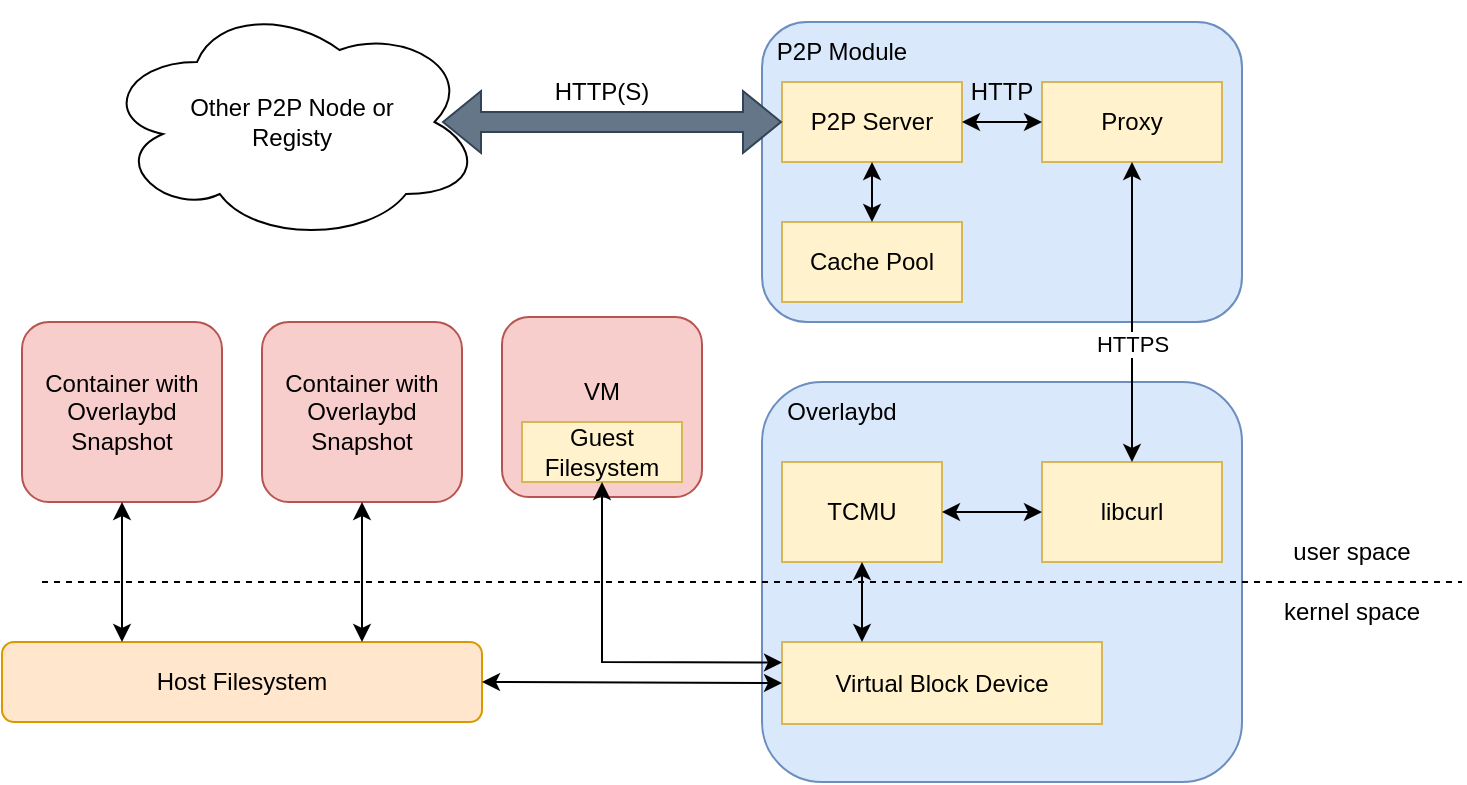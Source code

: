 <mxfile version="17.5.0" type="github">
  <diagram id="6a731a19-8d31-9384-78a2-239565b7b9f0" name="Page-1">
    <mxGraphModel dx="1209" dy="773" grid="1" gridSize="10" guides="1" tooltips="1" connect="1" arrows="1" fold="1" page="1" pageScale="1" pageWidth="1169" pageHeight="827" background="none" math="0" shadow="0">
      <root>
        <mxCell id="0" />
        <mxCell id="1" parent="0" />
        <mxCell id="Wt87dOcTD9DGX0fQIb7O-1780" value="user space" style="text;html=1;strokeColor=none;fillColor=none;align=center;verticalAlign=middle;whiteSpace=wrap;rounded=0;" vertex="1" parent="1">
          <mxGeometry x="720" y="330" width="110" height="30" as="geometry" />
        </mxCell>
        <mxCell id="Wt87dOcTD9DGX0fQIb7O-1781" value="kernel space" style="text;html=1;strokeColor=none;fillColor=none;align=center;verticalAlign=middle;whiteSpace=wrap;rounded=0;" vertex="1" parent="1">
          <mxGeometry x="720" y="360" width="110" height="30" as="geometry" />
        </mxCell>
        <mxCell id="Wt87dOcTD9DGX0fQIb7O-1782" value="" style="rounded=1;whiteSpace=wrap;html=1;fillColor=#dae8fc;strokeColor=#6c8ebf;" vertex="1" parent="1">
          <mxGeometry x="480" y="260" width="240" height="200" as="geometry" />
        </mxCell>
        <mxCell id="Wt87dOcTD9DGX0fQIb7O-1779" value="" style="endArrow=none;dashed=1;html=1;rounded=0;" edge="1" parent="1">
          <mxGeometry width="50" height="50" relative="1" as="geometry">
            <mxPoint x="120" y="360" as="sourcePoint" />
            <mxPoint x="830" y="360" as="targetPoint" />
          </mxGeometry>
        </mxCell>
        <mxCell id="Wt87dOcTD9DGX0fQIb7O-1783" value="Host Filesystem" style="rounded=1;whiteSpace=wrap;html=1;fillColor=#ffe6cc;strokeColor=#d79b00;" vertex="1" parent="1">
          <mxGeometry x="100" y="390" width="240" height="40" as="geometry" />
        </mxCell>
        <mxCell id="Wt87dOcTD9DGX0fQIb7O-1784" value="Container with Overlaybd Snapshot" style="rounded=1;whiteSpace=wrap;html=1;fillColor=#f8cecc;strokeColor=#b85450;" vertex="1" parent="1">
          <mxGeometry x="110" y="230" width="100" height="90" as="geometry" />
        </mxCell>
        <mxCell id="Wt87dOcTD9DGX0fQIb7O-1786" value="Container with Overlaybd Snapshot" style="rounded=1;whiteSpace=wrap;html=1;fillColor=#f8cecc;strokeColor=#b85450;" vertex="1" parent="1">
          <mxGeometry x="230" y="230" width="100" height="90" as="geometry" />
        </mxCell>
        <mxCell id="Wt87dOcTD9DGX0fQIb7O-1787" value="" style="endArrow=classic;startArrow=classic;html=1;rounded=0;entryX=0.5;entryY=1;entryDx=0;entryDy=0;exitX=0.75;exitY=0;exitDx=0;exitDy=0;" edge="1" parent="1" target="Wt87dOcTD9DGX0fQIb7O-1786" source="Wt87dOcTD9DGX0fQIb7O-1783">
          <mxGeometry width="50" height="50" relative="1" as="geometry">
            <mxPoint x="270" y="384" as="sourcePoint" />
            <mxPoint x="640" y="360" as="targetPoint" />
          </mxGeometry>
        </mxCell>
        <mxCell id="Wt87dOcTD9DGX0fQIb7O-1788" value="Overlaybd" style="text;html=1;strokeColor=none;fillColor=none;align=center;verticalAlign=middle;whiteSpace=wrap;rounded=0;" vertex="1" parent="1">
          <mxGeometry x="490" y="260" width="60" height="30" as="geometry" />
        </mxCell>
        <mxCell id="Wt87dOcTD9DGX0fQIb7O-1789" value="TCMU" style="rounded=0;whiteSpace=wrap;html=1;fillColor=#fff2cc;strokeColor=#d6b656;" vertex="1" parent="1">
          <mxGeometry x="490" y="300" width="80" height="50" as="geometry" />
        </mxCell>
        <mxCell id="Wt87dOcTD9DGX0fQIb7O-1790" value="libcurl" style="rounded=0;whiteSpace=wrap;html=1;fillColor=#fff2cc;strokeColor=#d6b656;" vertex="1" parent="1">
          <mxGeometry x="620" y="300" width="90" height="50" as="geometry" />
        </mxCell>
        <mxCell id="Wt87dOcTD9DGX0fQIb7O-1791" value="" style="endArrow=classic;startArrow=classic;html=1;rounded=0;entryX=0;entryY=0.5;entryDx=0;entryDy=0;exitX=1;exitY=0.5;exitDx=0;exitDy=0;" edge="1" parent="1" source="Wt87dOcTD9DGX0fQIb7O-1789" target="Wt87dOcTD9DGX0fQIb7O-1790">
          <mxGeometry width="50" height="50" relative="1" as="geometry">
            <mxPoint x="530" y="410" as="sourcePoint" />
            <mxPoint x="580" y="360" as="targetPoint" />
          </mxGeometry>
        </mxCell>
        <mxCell id="Wt87dOcTD9DGX0fQIb7O-1793" value="Virtual Block Device" style="rounded=0;whiteSpace=wrap;html=1;fillColor=#fff2cc;strokeColor=#d6b656;" vertex="1" parent="1">
          <mxGeometry x="490" y="390" width="160" height="41" as="geometry" />
        </mxCell>
        <mxCell id="Wt87dOcTD9DGX0fQIb7O-1795" value="" style="endArrow=classic;startArrow=classic;html=1;rounded=0;entryX=1;entryY=0.5;entryDx=0;entryDy=0;exitX=0;exitY=0.5;exitDx=0;exitDy=0;" edge="1" parent="1" source="Wt87dOcTD9DGX0fQIb7O-1793" target="Wt87dOcTD9DGX0fQIb7O-1783">
          <mxGeometry width="50" height="50" relative="1" as="geometry">
            <mxPoint x="440" y="409" as="sourcePoint" />
            <mxPoint x="580" y="360" as="targetPoint" />
          </mxGeometry>
        </mxCell>
        <mxCell id="Wt87dOcTD9DGX0fQIb7O-1797" value="" style="endArrow=classic;startArrow=classic;html=1;rounded=0;entryX=0.5;entryY=1;entryDx=0;entryDy=0;exitX=0.25;exitY=0;exitDx=0;exitDy=0;" edge="1" parent="1" source="Wt87dOcTD9DGX0fQIb7O-1793" target="Wt87dOcTD9DGX0fQIb7O-1789">
          <mxGeometry width="50" height="50" relative="1" as="geometry">
            <mxPoint x="530" y="410" as="sourcePoint" />
            <mxPoint x="580" y="360" as="targetPoint" />
          </mxGeometry>
        </mxCell>
        <mxCell id="Wt87dOcTD9DGX0fQIb7O-1798" value="" style="endArrow=classic;startArrow=classic;html=1;rounded=0;entryX=0.5;entryY=1;entryDx=0;entryDy=0;exitX=0.25;exitY=0;exitDx=0;exitDy=0;" edge="1" parent="1" source="Wt87dOcTD9DGX0fQIb7O-1783" target="Wt87dOcTD9DGX0fQIb7O-1784">
          <mxGeometry width="50" height="50" relative="1" as="geometry">
            <mxPoint x="480" y="410" as="sourcePoint" />
            <mxPoint x="530" y="360" as="targetPoint" />
          </mxGeometry>
        </mxCell>
        <mxCell id="Wt87dOcTD9DGX0fQIb7O-1800" value="" style="rounded=1;whiteSpace=wrap;html=1;fillColor=#f8cecc;strokeColor=#b85450;" vertex="1" parent="1">
          <mxGeometry x="350" y="227.5" width="100" height="90" as="geometry" />
        </mxCell>
        <mxCell id="Wt87dOcTD9DGX0fQIb7O-1801" value="Guest Filesystem" style="rounded=0;whiteSpace=wrap;html=1;fillColor=#fff2cc;strokeColor=#d6b656;" vertex="1" parent="1">
          <mxGeometry x="360" y="280" width="80" height="30" as="geometry" />
        </mxCell>
        <mxCell id="Wt87dOcTD9DGX0fQIb7O-1802" value="" style="endArrow=classic;startArrow=classic;html=1;rounded=0;entryX=0.5;entryY=1;entryDx=0;entryDy=0;exitX=0;exitY=0.25;exitDx=0;exitDy=0;" edge="1" parent="1" source="Wt87dOcTD9DGX0fQIb7O-1793" target="Wt87dOcTD9DGX0fQIb7O-1801">
          <mxGeometry width="50" height="50" relative="1" as="geometry">
            <mxPoint x="500" y="400" as="sourcePoint" />
            <mxPoint x="580" y="360" as="targetPoint" />
            <Array as="points">
              <mxPoint x="400" y="400" />
            </Array>
          </mxGeometry>
        </mxCell>
        <mxCell id="Wt87dOcTD9DGX0fQIb7O-1804" value="" style="rounded=1;whiteSpace=wrap;html=1;fillColor=#dae8fc;strokeColor=#6c8ebf;" vertex="1" parent="1">
          <mxGeometry x="480" y="80" width="240" height="150" as="geometry" />
        </mxCell>
        <mxCell id="Wt87dOcTD9DGX0fQIb7O-1805" value="P2P Module" style="text;html=1;strokeColor=none;fillColor=none;align=center;verticalAlign=middle;whiteSpace=wrap;rounded=0;" vertex="1" parent="1">
          <mxGeometry x="480" y="80" width="80" height="30" as="geometry" />
        </mxCell>
        <mxCell id="Wt87dOcTD9DGX0fQIb7O-1806" value="Proxy" style="rounded=0;whiteSpace=wrap;html=1;fillColor=#fff2cc;strokeColor=#d6b656;" vertex="1" parent="1">
          <mxGeometry x="620" y="110" width="90" height="40" as="geometry" />
        </mxCell>
        <mxCell id="Wt87dOcTD9DGX0fQIb7O-1807" value="" style="endArrow=classic;startArrow=classic;html=1;rounded=0;entryX=0.5;entryY=1;entryDx=0;entryDy=0;exitX=0.5;exitY=0;exitDx=0;exitDy=0;" edge="1" parent="1" source="Wt87dOcTD9DGX0fQIb7O-1790" target="Wt87dOcTD9DGX0fQIb7O-1806">
          <mxGeometry width="50" height="50" relative="1" as="geometry">
            <mxPoint x="530" y="400" as="sourcePoint" />
            <mxPoint x="580" y="350" as="targetPoint" />
          </mxGeometry>
        </mxCell>
        <mxCell id="Wt87dOcTD9DGX0fQIb7O-1808" value="HTTPS" style="edgeLabel;html=1;align=center;verticalAlign=middle;resizable=0;points=[];" vertex="1" connectable="0" parent="Wt87dOcTD9DGX0fQIb7O-1807">
          <mxGeometry x="-0.152" y="1" relative="1" as="geometry">
            <mxPoint x="1" y="4" as="offset" />
          </mxGeometry>
        </mxCell>
        <mxCell id="Wt87dOcTD9DGX0fQIb7O-1810" value="Cache Pool" style="rounded=0;whiteSpace=wrap;html=1;fillColor=#fff2cc;strokeColor=#d6b656;" vertex="1" parent="1">
          <mxGeometry x="490" y="180" width="90" height="40" as="geometry" />
        </mxCell>
        <mxCell id="Wt87dOcTD9DGX0fQIb7O-1811" value="P2P Server" style="rounded=0;whiteSpace=wrap;html=1;fillColor=#fff2cc;strokeColor=#d6b656;" vertex="1" parent="1">
          <mxGeometry x="490" y="110" width="90" height="40" as="geometry" />
        </mxCell>
        <mxCell id="Wt87dOcTD9DGX0fQIb7O-1812" value="" style="endArrow=classic;startArrow=classic;html=1;rounded=0;exitX=1;exitY=0.5;exitDx=0;exitDy=0;entryX=0;entryY=0.5;entryDx=0;entryDy=0;" edge="1" parent="1" source="Wt87dOcTD9DGX0fQIb7O-1811" target="Wt87dOcTD9DGX0fQIb7O-1806">
          <mxGeometry width="50" height="50" relative="1" as="geometry">
            <mxPoint x="530" y="400" as="sourcePoint" />
            <mxPoint x="620" y="130" as="targetPoint" />
          </mxGeometry>
        </mxCell>
        <mxCell id="Wt87dOcTD9DGX0fQIb7O-1813" value="" style="endArrow=classic;startArrow=classic;html=1;rounded=0;entryX=0.5;entryY=1;entryDx=0;entryDy=0;exitX=0.5;exitY=0;exitDx=0;exitDy=0;" edge="1" parent="1" source="Wt87dOcTD9DGX0fQIb7O-1810" target="Wt87dOcTD9DGX0fQIb7O-1811">
          <mxGeometry width="50" height="50" relative="1" as="geometry">
            <mxPoint x="535" y="180" as="sourcePoint" />
            <mxPoint x="580" y="350" as="targetPoint" />
          </mxGeometry>
        </mxCell>
        <mxCell id="Wt87dOcTD9DGX0fQIb7O-1814" value="HTTP" style="text;html=1;strokeColor=none;fillColor=none;align=center;verticalAlign=middle;whiteSpace=wrap;rounded=0;" vertex="1" parent="1">
          <mxGeometry x="570" y="100" width="60" height="30" as="geometry" />
        </mxCell>
        <mxCell id="Wt87dOcTD9DGX0fQIb7O-1815" value="" style="shape=flexArrow;endArrow=classic;startArrow=classic;html=1;rounded=0;entryX=0;entryY=0.5;entryDx=0;entryDy=0;fillColor=#647687;strokeColor=#314354;" edge="1" parent="1" target="Wt87dOcTD9DGX0fQIb7O-1811">
          <mxGeometry width="100" height="100" relative="1" as="geometry">
            <mxPoint x="320" y="130" as="sourcePoint" />
            <mxPoint x="430" y="100" as="targetPoint" />
          </mxGeometry>
        </mxCell>
        <mxCell id="Wt87dOcTD9DGX0fQIb7O-1816" value="Other P2P Node or&lt;br&gt;Registy" style="ellipse;shape=cloud;whiteSpace=wrap;html=1;" vertex="1" parent="1">
          <mxGeometry x="150" y="70" width="190" height="120" as="geometry" />
        </mxCell>
        <mxCell id="Wt87dOcTD9DGX0fQIb7O-1817" value="HTTP(S)" style="text;html=1;strokeColor=none;fillColor=none;align=center;verticalAlign=middle;whiteSpace=wrap;rounded=0;" vertex="1" parent="1">
          <mxGeometry x="370" y="100" width="60" height="30" as="geometry" />
        </mxCell>
        <mxCell id="Wt87dOcTD9DGX0fQIb7O-1818" value="VM" style="text;html=1;strokeColor=none;fillColor=none;align=center;verticalAlign=middle;whiteSpace=wrap;rounded=0;" vertex="1" parent="1">
          <mxGeometry x="370" y="250" width="60" height="30" as="geometry" />
        </mxCell>
      </root>
    </mxGraphModel>
  </diagram>
</mxfile>
